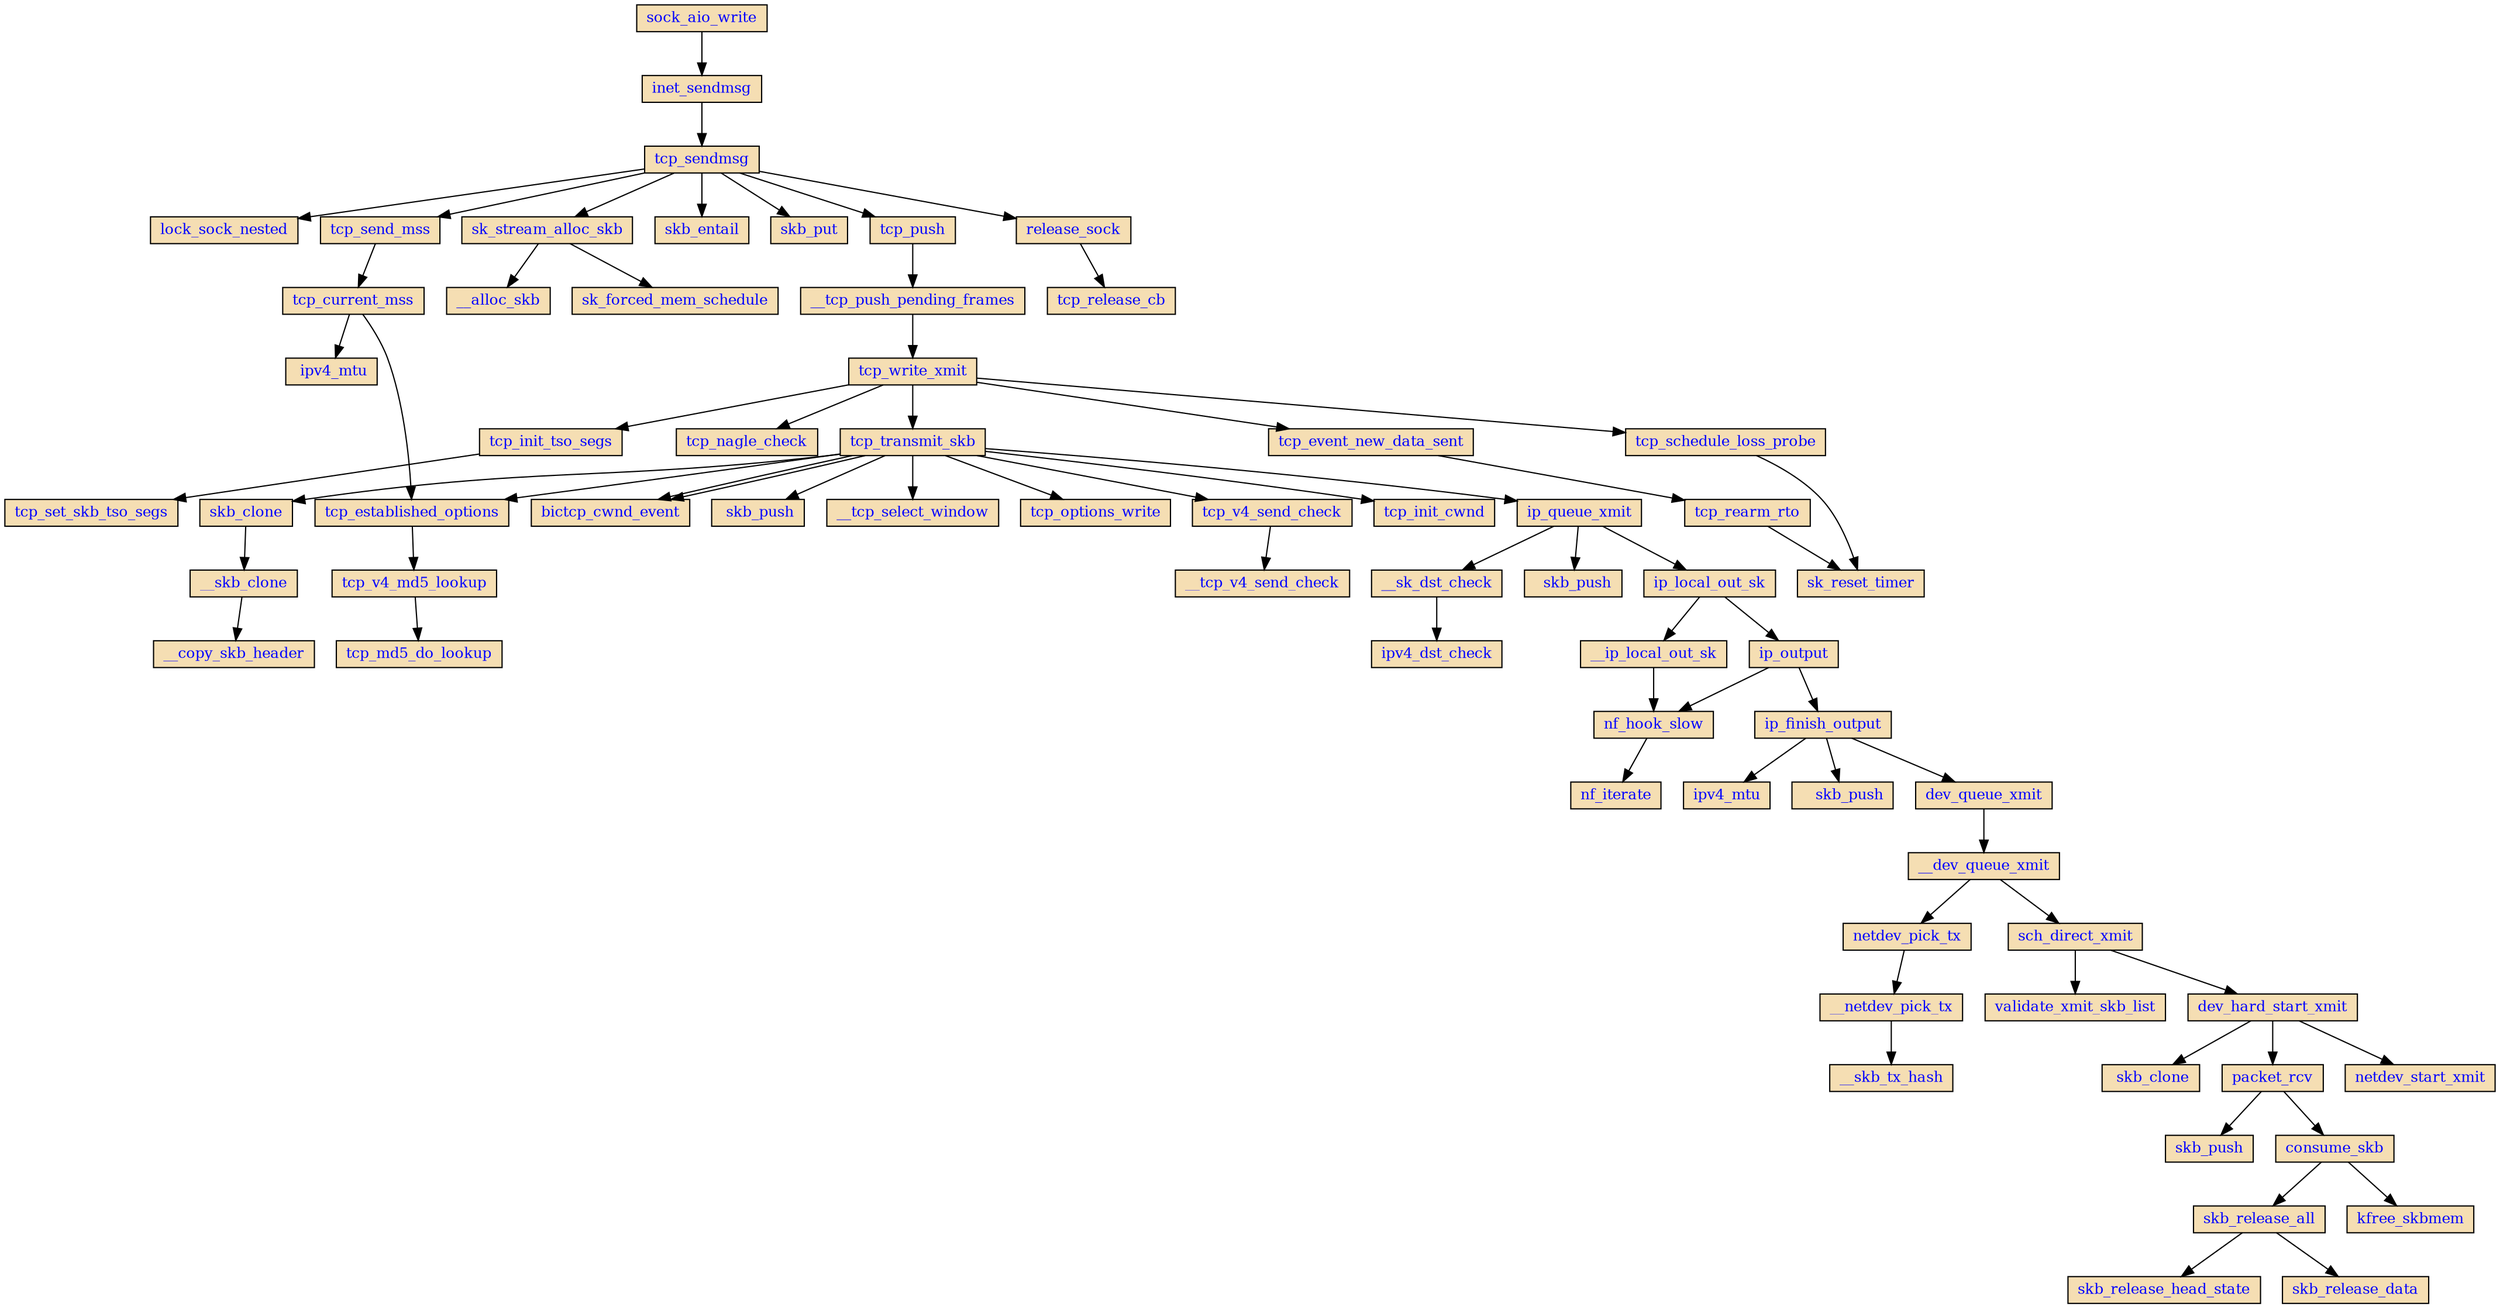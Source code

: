 digraph G{
	rankdir=TB;
	size="1920,1080"
	node [fontsize=12,fontcolor=blue,style=filled,fillcolor=Wheat,shape=box height=.3 ordering=out];
"sock_aio_write" -> "inet_sendmsg";
"inet_sendmsg" -> "tcp_sendmsg";
"tcp_sendmsg" -> "lock_sock_nested";
"tcp_sendmsg" -> "tcp_send_mss";
"tcp_send_mss" -> "tcp_current_mss";
"tcp_current_mss" -> " ipv4_mtu";
"tcp_current_mss" -> "tcp_established_options";
"tcp_established_options" -> "tcp_v4_md5_lookup";
"tcp_v4_md5_lookup" -> "tcp_md5_do_lookup";
"tcp_sendmsg" -> "sk_stream_alloc_skb";
"sk_stream_alloc_skb" -> "__alloc_skb";
"sk_stream_alloc_skb" -> "sk_forced_mem_schedule";
"tcp_sendmsg" -> "skb_entail";
"tcp_sendmsg" -> "skb_put";
"tcp_sendmsg" -> "tcp_push";
"tcp_push" -> "__tcp_push_pending_frames";
"__tcp_push_pending_frames" -> "tcp_write_xmit";
"tcp_write_xmit" -> "tcp_init_tso_segs";
"tcp_init_tso_segs" -> "tcp_set_skb_tso_segs";
"tcp_write_xmit" -> "tcp_nagle_check";
"tcp_write_xmit" -> "tcp_transmit_skb";
"tcp_transmit_skb" -> "skb_clone";
"skb_clone" -> "__skb_clone";
"__skb_clone" -> "__copy_skb_header";
"tcp_transmit_skb" -> "tcp_established_options";
"tcp_transmit_skb" -> "bictcp_cwnd_event";
"tcp_transmit_skb" -> " skb_push";
"tcp_transmit_skb" -> "__tcp_select_window";
"tcp_transmit_skb" -> "tcp_options_write";
"tcp_transmit_skb" -> "tcp_v4_send_check";
"tcp_v4_send_check" -> "__tcp_v4_send_check";
"tcp_transmit_skb" -> "tcp_init_cwnd";
"tcp_transmit_skb" -> "bictcp_cwnd_event";
"tcp_transmit_skb" -> "ip_queue_xmit";
"ip_queue_xmit" -> "__sk_dst_check";
"__sk_dst_check" -> "ipv4_dst_check";
"ip_queue_xmit" -> "  skb_push";
"ip_queue_xmit" -> "ip_local_out_sk";
"ip_local_out_sk" -> "__ip_local_out_sk";
"__ip_local_out_sk" -> "nf_hook_slow";
"nf_hook_slow" -> "nf_iterate";
"ip_local_out_sk" -> "ip_output";
"ip_output" -> "nf_hook_slow";
"ip_output" -> "ip_finish_output";
"ip_finish_output" -> "ipv4_mtu";
"ip_finish_output" -> "   skb_push";
"ip_finish_output" -> "dev_queue_xmit";
"dev_queue_xmit" -> "__dev_queue_xmit";
"__dev_queue_xmit" -> "netdev_pick_tx";
"netdev_pick_tx" -> "__netdev_pick_tx";
"__netdev_pick_tx" -> "__skb_tx_hash";
"__dev_queue_xmit" -> "sch_direct_xmit";
"sch_direct_xmit" -> "validate_xmit_skb_list";
"sch_direct_xmit" -> "dev_hard_start_xmit";
"dev_hard_start_xmit" -> " skb_clone";
"dev_hard_start_xmit" -> "packet_rcv";
"dev_hard_start_xmit" -> "netdev_start_xmit"
"packet_rcv" -> "skb_push";
"packet_rcv" -> "consume_skb";
"consume_skb" -> "skb_release_all";
"skb_release_all" -> "skb_release_head_state";
"skb_release_all" -> "skb_release_data";
"consume_skb" -> "kfree_skbmem";
"tcp_write_xmit" -> "tcp_event_new_data_sent";
"tcp_event_new_data_sent" -> "tcp_rearm_rto";
"tcp_rearm_rto" -> "sk_reset_timer";
"tcp_write_xmit" -> "tcp_schedule_loss_probe";
"tcp_schedule_loss_probe" -> "sk_reset_timer";
"tcp_sendmsg" -> "release_sock";
"release_sock" -> "tcp_release_cb";
}
